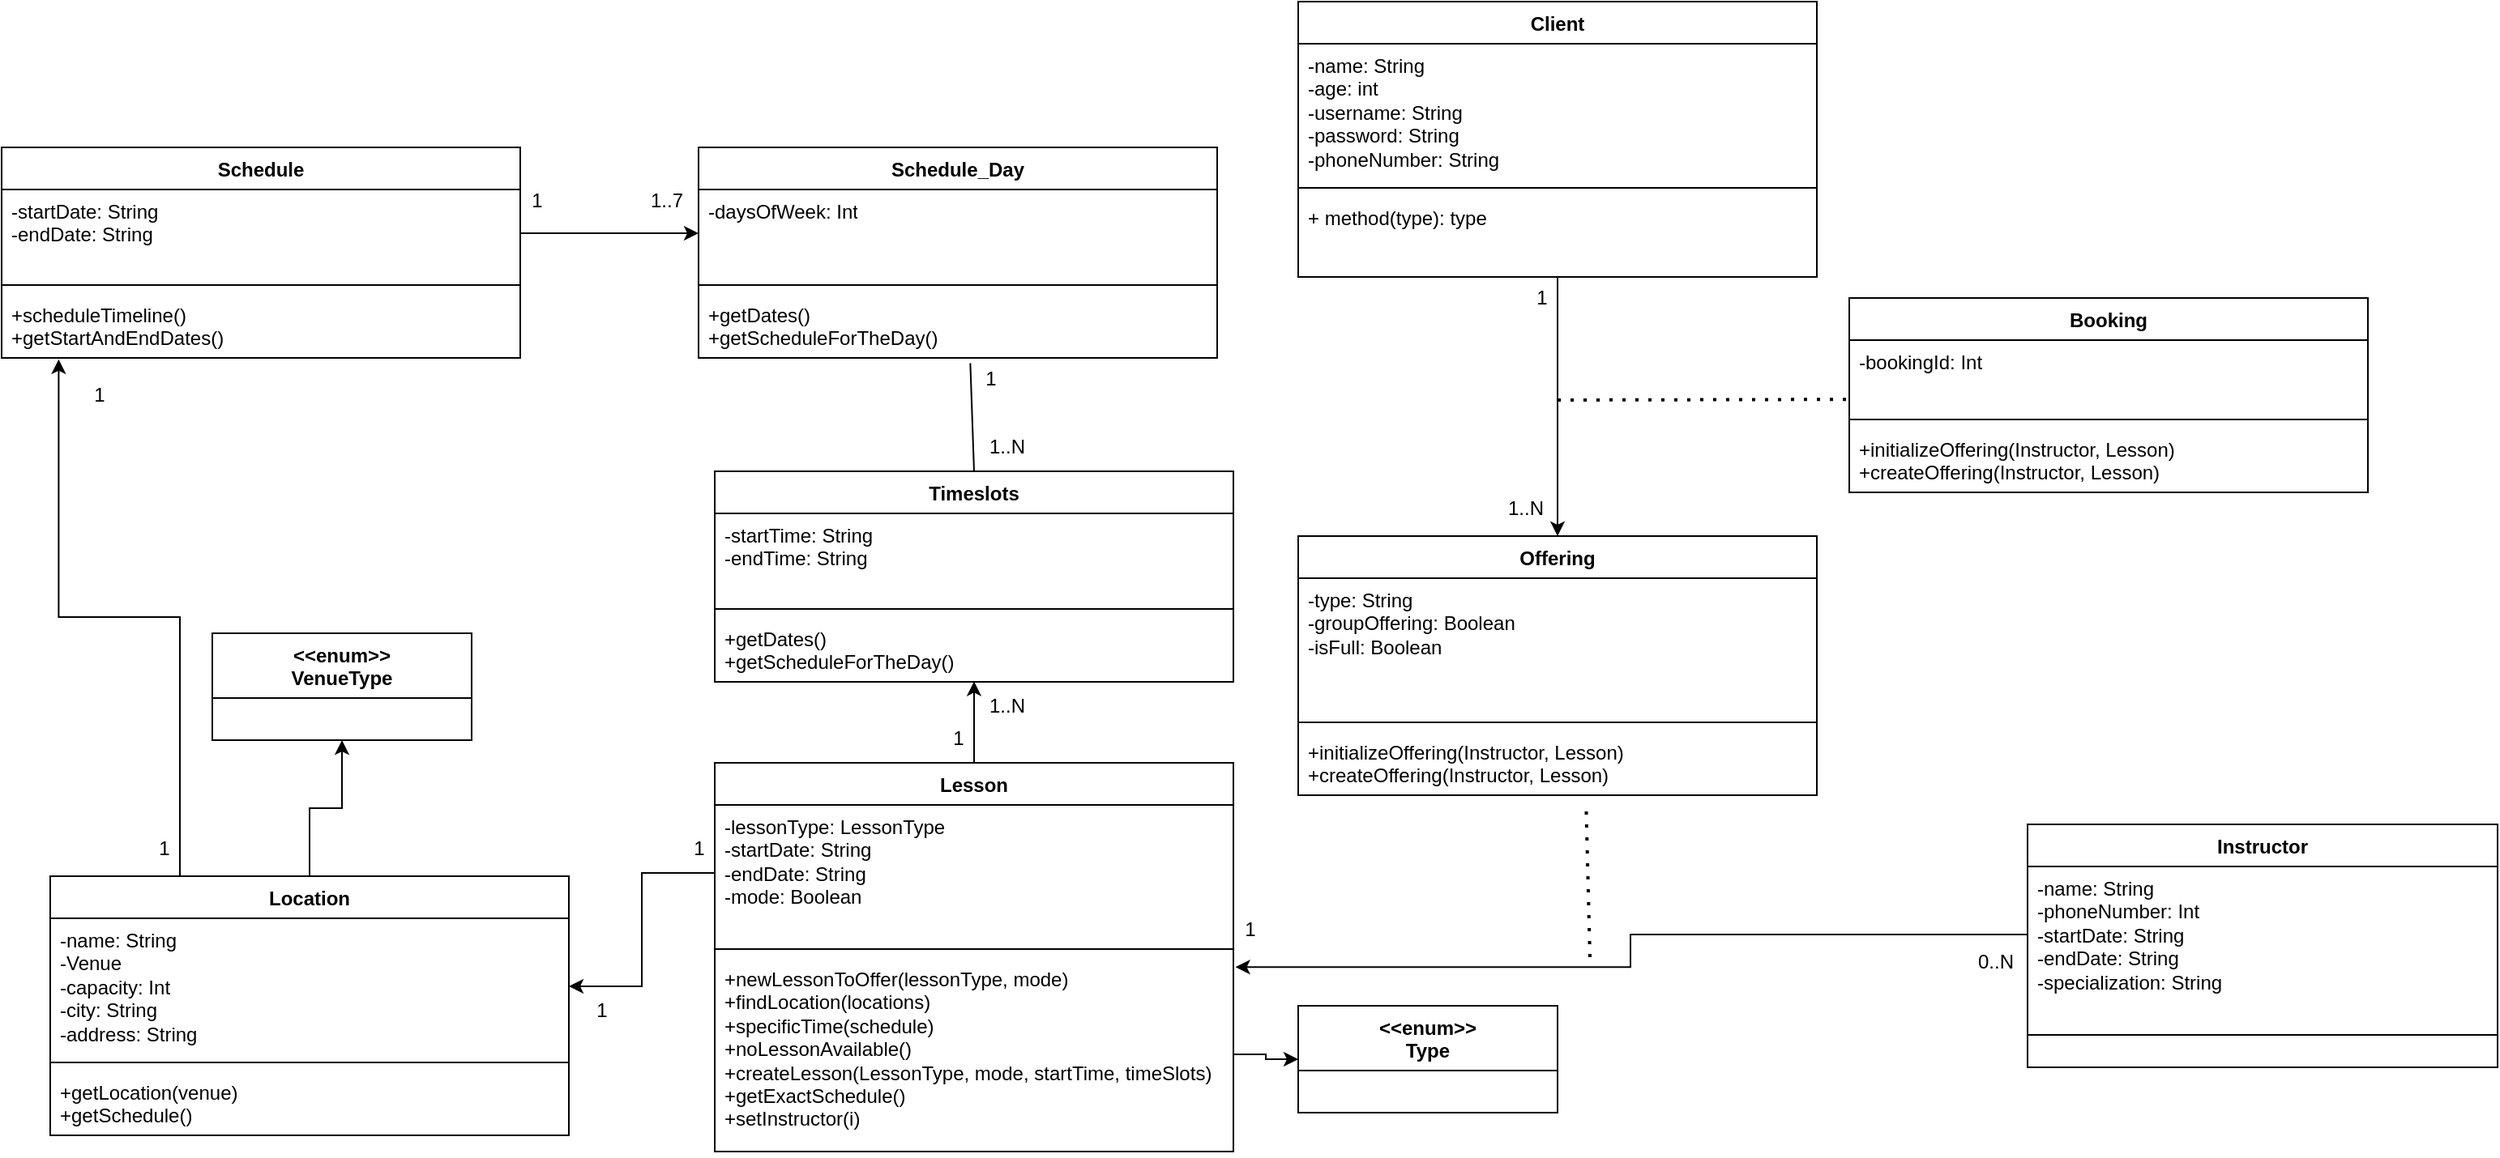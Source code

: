 <mxfile version="24.8.4">
  <diagram name="Page-1" id="CH_hg84p0OCZ-qr93urq">
    <mxGraphModel dx="2120" dy="955" grid="1" gridSize="10" guides="1" tooltips="1" connect="1" arrows="1" fold="1" page="1" pageScale="1" pageWidth="1400" pageHeight="1000" math="0" shadow="0">
      <root>
        <mxCell id="0" />
        <mxCell id="1" parent="0" />
        <mxCell id="mA5hjD3BmIwjJKTukWuL-54" style="edgeStyle=orthogonalEdgeStyle;rounded=0;orthogonalLoop=1;jettySize=auto;html=1;entryX=0.5;entryY=0;entryDx=0;entryDy=0;" edge="1" parent="1" source="Zw3f4Pixwr-wm7SCuNcm-1" target="mA5hjD3BmIwjJKTukWuL-9">
          <mxGeometry relative="1" as="geometry">
            <Array as="points">
              <mxPoint x="1000" y="450" />
              <mxPoint x="1000" y="450" />
            </Array>
          </mxGeometry>
        </mxCell>
        <mxCell id="Zw3f4Pixwr-wm7SCuNcm-1" value="Client" style="swimlane;fontStyle=1;align=center;verticalAlign=top;childLayout=stackLayout;horizontal=1;startSize=26;horizontalStack=0;resizeParent=1;resizeParentMax=0;resizeLast=0;collapsible=1;marginBottom=0;whiteSpace=wrap;html=1;" parent="1" vertex="1">
          <mxGeometry x="840" y="230" width="320" height="170" as="geometry" />
        </mxCell>
        <mxCell id="Zw3f4Pixwr-wm7SCuNcm-2" value="-name: String&lt;div&gt;-age: int&lt;/div&gt;&lt;div&gt;-username: String&lt;/div&gt;&lt;div&gt;-password: String&lt;/div&gt;&lt;div&gt;-phoneNumber: String&lt;/div&gt;" style="text;strokeColor=none;fillColor=none;align=left;verticalAlign=top;spacingLeft=4;spacingRight=4;overflow=hidden;rotatable=0;points=[[0,0.5],[1,0.5]];portConstraint=eastwest;whiteSpace=wrap;html=1;" parent="Zw3f4Pixwr-wm7SCuNcm-1" vertex="1">
          <mxGeometry y="26" width="320" height="84" as="geometry" />
        </mxCell>
        <mxCell id="Zw3f4Pixwr-wm7SCuNcm-3" value="" style="line;strokeWidth=1;fillColor=none;align=left;verticalAlign=middle;spacingTop=-1;spacingLeft=3;spacingRight=3;rotatable=0;labelPosition=right;points=[];portConstraint=eastwest;strokeColor=inherit;" parent="Zw3f4Pixwr-wm7SCuNcm-1" vertex="1">
          <mxGeometry y="110" width="320" height="10" as="geometry" />
        </mxCell>
        <mxCell id="Zw3f4Pixwr-wm7SCuNcm-4" value="+ method(type): type" style="text;strokeColor=none;fillColor=none;align=left;verticalAlign=top;spacingLeft=4;spacingRight=4;overflow=hidden;rotatable=0;points=[[0,0.5],[1,0.5]];portConstraint=eastwest;whiteSpace=wrap;html=1;" parent="Zw3f4Pixwr-wm7SCuNcm-1" vertex="1">
          <mxGeometry y="120" width="320" height="50" as="geometry" />
        </mxCell>
        <mxCell id="Zw3f4Pixwr-wm7SCuNcm-5" value="Lesson" style="swimlane;fontStyle=1;align=center;verticalAlign=top;childLayout=stackLayout;horizontal=1;startSize=26;horizontalStack=0;resizeParent=1;resizeParentMax=0;resizeLast=0;collapsible=1;marginBottom=0;whiteSpace=wrap;html=1;" parent="1" vertex="1">
          <mxGeometry x="480" y="700" width="320" height="240" as="geometry" />
        </mxCell>
        <mxCell id="Zw3f4Pixwr-wm7SCuNcm-6" value="-lessonType: LessonType&lt;div&gt;-startDate: String&lt;/div&gt;&lt;div&gt;-endDate: String&lt;br&gt;&lt;div&gt;-mode: Boolean&lt;/div&gt;&lt;/div&gt;" style="text;strokeColor=none;fillColor=none;align=left;verticalAlign=top;spacingLeft=4;spacingRight=4;overflow=hidden;rotatable=0;points=[[0,0.5],[1,0.5]];portConstraint=eastwest;whiteSpace=wrap;html=1;" parent="Zw3f4Pixwr-wm7SCuNcm-5" vertex="1">
          <mxGeometry y="26" width="320" height="84" as="geometry" />
        </mxCell>
        <mxCell id="Zw3f4Pixwr-wm7SCuNcm-7" value="" style="line;strokeWidth=1;fillColor=none;align=left;verticalAlign=middle;spacingTop=-1;spacingLeft=3;spacingRight=3;rotatable=0;labelPosition=right;points=[];portConstraint=eastwest;strokeColor=inherit;" parent="Zw3f4Pixwr-wm7SCuNcm-5" vertex="1">
          <mxGeometry y="110" width="320" height="10" as="geometry" />
        </mxCell>
        <mxCell id="Zw3f4Pixwr-wm7SCuNcm-8" value="+newLessonToOffer(lessonType, mode)&lt;div&gt;+findLocation(locations)&lt;/div&gt;&lt;div&gt;+specificTime(schedule)&lt;/div&gt;&lt;div&gt;+noLessonAvailable()&lt;/div&gt;&lt;div&gt;+createLesson(LessonType, mode, startTime, timeSlots)&lt;/div&gt;&lt;div&gt;+getExactSchedule()&lt;/div&gt;&lt;div&gt;+setInstructor(i)&lt;/div&gt;" style="text;strokeColor=none;fillColor=none;align=left;verticalAlign=top;spacingLeft=4;spacingRight=4;overflow=hidden;rotatable=0;points=[[0,0.5],[1,0.5]];portConstraint=eastwest;whiteSpace=wrap;html=1;" parent="Zw3f4Pixwr-wm7SCuNcm-5" vertex="1">
          <mxGeometry y="120" width="320" height="120" as="geometry" />
        </mxCell>
        <mxCell id="mA5hjD3BmIwjJKTukWuL-18" style="edgeStyle=orthogonalEdgeStyle;rounded=0;orthogonalLoop=1;jettySize=auto;html=1;exitX=0.5;exitY=0;exitDx=0;exitDy=0;entryX=0.5;entryY=1;entryDx=0;entryDy=0;" edge="1" parent="1" source="mA5hjD3BmIwjJKTukWuL-1" target="mA5hjD3BmIwjJKTukWuL-13">
          <mxGeometry relative="1" as="geometry" />
        </mxCell>
        <mxCell id="mA5hjD3BmIwjJKTukWuL-1" value="Location" style="swimlane;fontStyle=1;align=center;verticalAlign=top;childLayout=stackLayout;horizontal=1;startSize=26;horizontalStack=0;resizeParent=1;resizeParentMax=0;resizeLast=0;collapsible=1;marginBottom=0;whiteSpace=wrap;html=1;" vertex="1" parent="1">
          <mxGeometry x="70" y="770" width="320" height="160" as="geometry" />
        </mxCell>
        <mxCell id="mA5hjD3BmIwjJKTukWuL-2" value="-name: String&lt;div&gt;-Venue&lt;/div&gt;&lt;div&gt;-capacity: Int&lt;br&gt;&lt;div&gt;-city: String&lt;br&gt;&lt;div&gt;-address: String&lt;/div&gt;&lt;/div&gt;&lt;/div&gt;" style="text;strokeColor=none;fillColor=none;align=left;verticalAlign=top;spacingLeft=4;spacingRight=4;overflow=hidden;rotatable=0;points=[[0,0.5],[1,0.5]];portConstraint=eastwest;whiteSpace=wrap;html=1;" vertex="1" parent="mA5hjD3BmIwjJKTukWuL-1">
          <mxGeometry y="26" width="320" height="84" as="geometry" />
        </mxCell>
        <mxCell id="mA5hjD3BmIwjJKTukWuL-3" value="" style="line;strokeWidth=1;fillColor=none;align=left;verticalAlign=middle;spacingTop=-1;spacingLeft=3;spacingRight=3;rotatable=0;labelPosition=right;points=[];portConstraint=eastwest;strokeColor=inherit;" vertex="1" parent="mA5hjD3BmIwjJKTukWuL-1">
          <mxGeometry y="110" width="320" height="10" as="geometry" />
        </mxCell>
        <mxCell id="mA5hjD3BmIwjJKTukWuL-4" value="+getLocation(venue)&lt;div&gt;+getSchedule()&lt;/div&gt;" style="text;strokeColor=none;fillColor=none;align=left;verticalAlign=top;spacingLeft=4;spacingRight=4;overflow=hidden;rotatable=0;points=[[0,0.5],[1,0.5]];portConstraint=eastwest;whiteSpace=wrap;html=1;" vertex="1" parent="mA5hjD3BmIwjJKTukWuL-1">
          <mxGeometry y="120" width="320" height="40" as="geometry" />
        </mxCell>
        <mxCell id="mA5hjD3BmIwjJKTukWuL-5" value="Booking" style="swimlane;fontStyle=1;align=center;verticalAlign=top;childLayout=stackLayout;horizontal=1;startSize=26;horizontalStack=0;resizeParent=1;resizeParentMax=0;resizeLast=0;collapsible=1;marginBottom=0;whiteSpace=wrap;html=1;" vertex="1" parent="1">
          <mxGeometry x="1180" y="413" width="320" height="120" as="geometry" />
        </mxCell>
        <mxCell id="mA5hjD3BmIwjJKTukWuL-6" value="-bookingId: Int" style="text;strokeColor=none;fillColor=none;align=left;verticalAlign=top;spacingLeft=4;spacingRight=4;overflow=hidden;rotatable=0;points=[[0,0.5],[1,0.5]];portConstraint=eastwest;whiteSpace=wrap;html=1;" vertex="1" parent="mA5hjD3BmIwjJKTukWuL-5">
          <mxGeometry y="26" width="320" height="44" as="geometry" />
        </mxCell>
        <mxCell id="mA5hjD3BmIwjJKTukWuL-7" value="" style="line;strokeWidth=1;fillColor=none;align=left;verticalAlign=middle;spacingTop=-1;spacingLeft=3;spacingRight=3;rotatable=0;labelPosition=right;points=[];portConstraint=eastwest;strokeColor=inherit;" vertex="1" parent="mA5hjD3BmIwjJKTukWuL-5">
          <mxGeometry y="70" width="320" height="10" as="geometry" />
        </mxCell>
        <mxCell id="mA5hjD3BmIwjJKTukWuL-8" value="+initializeOffering(Instructor, Lesson)&lt;div&gt;+createOffering(Instructor, Lesson)&lt;/div&gt;" style="text;strokeColor=none;fillColor=none;align=left;verticalAlign=top;spacingLeft=4;spacingRight=4;overflow=hidden;rotatable=0;points=[[0,0.5],[1,0.5]];portConstraint=eastwest;whiteSpace=wrap;html=1;" vertex="1" parent="mA5hjD3BmIwjJKTukWuL-5">
          <mxGeometry y="80" width="320" height="40" as="geometry" />
        </mxCell>
        <mxCell id="mA5hjD3BmIwjJKTukWuL-9" value="Offering" style="swimlane;fontStyle=1;align=center;verticalAlign=top;childLayout=stackLayout;horizontal=1;startSize=26;horizontalStack=0;resizeParent=1;resizeParentMax=0;resizeLast=0;collapsible=1;marginBottom=0;whiteSpace=wrap;html=1;" vertex="1" parent="1">
          <mxGeometry x="840" y="560" width="320" height="160" as="geometry" />
        </mxCell>
        <mxCell id="mA5hjD3BmIwjJKTukWuL-10" value="-type: String&lt;div&gt;-groupOffering: Boolean&lt;/div&gt;&lt;div&gt;-isFull: Boolean&lt;/div&gt;" style="text;strokeColor=none;fillColor=none;align=left;verticalAlign=top;spacingLeft=4;spacingRight=4;overflow=hidden;rotatable=0;points=[[0,0.5],[1,0.5]];portConstraint=eastwest;whiteSpace=wrap;html=1;" vertex="1" parent="mA5hjD3BmIwjJKTukWuL-9">
          <mxGeometry y="26" width="320" height="84" as="geometry" />
        </mxCell>
        <mxCell id="mA5hjD3BmIwjJKTukWuL-11" value="" style="line;strokeWidth=1;fillColor=none;align=left;verticalAlign=middle;spacingTop=-1;spacingLeft=3;spacingRight=3;rotatable=0;labelPosition=right;points=[];portConstraint=eastwest;strokeColor=inherit;" vertex="1" parent="mA5hjD3BmIwjJKTukWuL-9">
          <mxGeometry y="110" width="320" height="10" as="geometry" />
        </mxCell>
        <mxCell id="mA5hjD3BmIwjJKTukWuL-12" value="+initializeOffering(Instructor, Lesson)&lt;div&gt;+createOffering(Instructor, Lesson)&lt;/div&gt;" style="text;strokeColor=none;fillColor=none;align=left;verticalAlign=top;spacingLeft=4;spacingRight=4;overflow=hidden;rotatable=0;points=[[0,0.5],[1,0.5]];portConstraint=eastwest;whiteSpace=wrap;html=1;" vertex="1" parent="mA5hjD3BmIwjJKTukWuL-9">
          <mxGeometry y="120" width="320" height="40" as="geometry" />
        </mxCell>
        <mxCell id="mA5hjD3BmIwjJKTukWuL-13" value="&amp;lt;&amp;lt;enum&amp;gt;&amp;gt;&lt;div&gt;VenueType&lt;br&gt;&lt;/div&gt;" style="swimlane;fontStyle=1;align=center;verticalAlign=top;childLayout=stackLayout;horizontal=1;startSize=40;horizontalStack=0;resizeParent=1;resizeParentMax=0;resizeLast=0;collapsible=1;marginBottom=0;whiteSpace=wrap;html=1;" vertex="1" parent="1">
          <mxGeometry x="170" y="620" width="160" height="66" as="geometry" />
        </mxCell>
        <mxCell id="mA5hjD3BmIwjJKTukWuL-20" style="edgeStyle=orthogonalEdgeStyle;rounded=0;orthogonalLoop=1;jettySize=auto;html=1;exitX=0;exitY=0.5;exitDx=0;exitDy=0;entryX=1;entryY=0.5;entryDx=0;entryDy=0;" edge="1" parent="1" source="Zw3f4Pixwr-wm7SCuNcm-6" target="mA5hjD3BmIwjJKTukWuL-2">
          <mxGeometry relative="1" as="geometry" />
        </mxCell>
        <mxCell id="mA5hjD3BmIwjJKTukWuL-21" value="Schedule" style="swimlane;fontStyle=1;align=center;verticalAlign=top;childLayout=stackLayout;horizontal=1;startSize=26;horizontalStack=0;resizeParent=1;resizeParentMax=0;resizeLast=0;collapsible=1;marginBottom=0;whiteSpace=wrap;html=1;" vertex="1" parent="1">
          <mxGeometry x="40" y="320" width="320" height="130" as="geometry" />
        </mxCell>
        <mxCell id="mA5hjD3BmIwjJKTukWuL-22" value="-startDate: String&lt;div&gt;-endDate: String&lt;/div&gt;" style="text;strokeColor=none;fillColor=none;align=left;verticalAlign=top;spacingLeft=4;spacingRight=4;overflow=hidden;rotatable=0;points=[[0,0.5],[1,0.5]];portConstraint=eastwest;whiteSpace=wrap;html=1;" vertex="1" parent="mA5hjD3BmIwjJKTukWuL-21">
          <mxGeometry y="26" width="320" height="54" as="geometry" />
        </mxCell>
        <mxCell id="mA5hjD3BmIwjJKTukWuL-23" value="" style="line;strokeWidth=1;fillColor=none;align=left;verticalAlign=middle;spacingTop=-1;spacingLeft=3;spacingRight=3;rotatable=0;labelPosition=right;points=[];portConstraint=eastwest;strokeColor=inherit;" vertex="1" parent="mA5hjD3BmIwjJKTukWuL-21">
          <mxGeometry y="80" width="320" height="10" as="geometry" />
        </mxCell>
        <mxCell id="mA5hjD3BmIwjJKTukWuL-24" value="+scheduleTimeline()&lt;div&gt;+getStartAndEndDates()&lt;/div&gt;" style="text;strokeColor=none;fillColor=none;align=left;verticalAlign=top;spacingLeft=4;spacingRight=4;overflow=hidden;rotatable=0;points=[[0,0.5],[1,0.5]];portConstraint=eastwest;whiteSpace=wrap;html=1;" vertex="1" parent="mA5hjD3BmIwjJKTukWuL-21">
          <mxGeometry y="90" width="320" height="40" as="geometry" />
        </mxCell>
        <mxCell id="mA5hjD3BmIwjJKTukWuL-29" value="Schedule_Day" style="swimlane;fontStyle=1;align=center;verticalAlign=top;childLayout=stackLayout;horizontal=1;startSize=26;horizontalStack=0;resizeParent=1;resizeParentMax=0;resizeLast=0;collapsible=1;marginBottom=0;whiteSpace=wrap;html=1;" vertex="1" parent="1">
          <mxGeometry x="470" y="320" width="320" height="130" as="geometry" />
        </mxCell>
        <mxCell id="mA5hjD3BmIwjJKTukWuL-30" value="-daysOfWeek: Int" style="text;strokeColor=none;fillColor=none;align=left;verticalAlign=top;spacingLeft=4;spacingRight=4;overflow=hidden;rotatable=0;points=[[0,0.5],[1,0.5]];portConstraint=eastwest;whiteSpace=wrap;html=1;" vertex="1" parent="mA5hjD3BmIwjJKTukWuL-29">
          <mxGeometry y="26" width="320" height="54" as="geometry" />
        </mxCell>
        <mxCell id="mA5hjD3BmIwjJKTukWuL-31" value="" style="line;strokeWidth=1;fillColor=none;align=left;verticalAlign=middle;spacingTop=-1;spacingLeft=3;spacingRight=3;rotatable=0;labelPosition=right;points=[];portConstraint=eastwest;strokeColor=inherit;" vertex="1" parent="mA5hjD3BmIwjJKTukWuL-29">
          <mxGeometry y="80" width="320" height="10" as="geometry" />
        </mxCell>
        <mxCell id="mA5hjD3BmIwjJKTukWuL-32" value="+getDates()&lt;div&gt;+getScheduleForTheDay()&lt;/div&gt;" style="text;strokeColor=none;fillColor=none;align=left;verticalAlign=top;spacingLeft=4;spacingRight=4;overflow=hidden;rotatable=0;points=[[0,0.5],[1,0.5]];portConstraint=eastwest;whiteSpace=wrap;html=1;" vertex="1" parent="mA5hjD3BmIwjJKTukWuL-29">
          <mxGeometry y="90" width="320" height="40" as="geometry" />
        </mxCell>
        <mxCell id="mA5hjD3BmIwjJKTukWuL-33" style="edgeStyle=orthogonalEdgeStyle;rounded=0;orthogonalLoop=1;jettySize=auto;html=1;exitX=0.25;exitY=0;exitDx=0;exitDy=0;entryX=0.11;entryY=1.022;entryDx=0;entryDy=0;entryPerimeter=0;" edge="1" parent="1" source="mA5hjD3BmIwjJKTukWuL-1" target="mA5hjD3BmIwjJKTukWuL-24">
          <mxGeometry relative="1" as="geometry" />
        </mxCell>
        <mxCell id="mA5hjD3BmIwjJKTukWuL-34" value="1" style="text;html=1;align=center;verticalAlign=middle;resizable=0;points=[];autosize=1;strokeColor=none;fillColor=none;" vertex="1" parent="1">
          <mxGeometry x="85" y="458" width="30" height="30" as="geometry" />
        </mxCell>
        <mxCell id="mA5hjD3BmIwjJKTukWuL-35" value="1" style="text;html=1;align=center;verticalAlign=middle;resizable=0;points=[];autosize=1;strokeColor=none;fillColor=none;" vertex="1" parent="1">
          <mxGeometry x="125" y="738" width="30" height="30" as="geometry" />
        </mxCell>
        <mxCell id="mA5hjD3BmIwjJKTukWuL-36" value="1" style="text;html=1;align=center;verticalAlign=middle;resizable=0;points=[];autosize=1;strokeColor=none;fillColor=none;" vertex="1" parent="1">
          <mxGeometry x="395" y="838" width="30" height="30" as="geometry" />
        </mxCell>
        <mxCell id="mA5hjD3BmIwjJKTukWuL-37" value="1" style="text;html=1;align=center;verticalAlign=middle;resizable=0;points=[];autosize=1;strokeColor=none;fillColor=none;" vertex="1" parent="1">
          <mxGeometry x="455" y="738" width="30" height="30" as="geometry" />
        </mxCell>
        <mxCell id="mA5hjD3BmIwjJKTukWuL-38" style="edgeStyle=orthogonalEdgeStyle;rounded=0;orthogonalLoop=1;jettySize=auto;html=1;exitX=1;exitY=0.5;exitDx=0;exitDy=0;" edge="1" parent="1" source="mA5hjD3BmIwjJKTukWuL-22" target="mA5hjD3BmIwjJKTukWuL-30">
          <mxGeometry relative="1" as="geometry" />
        </mxCell>
        <mxCell id="mA5hjD3BmIwjJKTukWuL-39" value="1" style="text;html=1;align=center;verticalAlign=middle;resizable=0;points=[];autosize=1;strokeColor=none;fillColor=none;" vertex="1" parent="1">
          <mxGeometry x="355" y="338" width="30" height="30" as="geometry" />
        </mxCell>
        <mxCell id="mA5hjD3BmIwjJKTukWuL-40" value="1..7" style="text;html=1;align=center;verticalAlign=middle;resizable=0;points=[];autosize=1;strokeColor=none;fillColor=none;" vertex="1" parent="1">
          <mxGeometry x="430" y="338" width="40" height="30" as="geometry" />
        </mxCell>
        <mxCell id="mA5hjD3BmIwjJKTukWuL-41" value="Timeslots" style="swimlane;fontStyle=1;align=center;verticalAlign=top;childLayout=stackLayout;horizontal=1;startSize=26;horizontalStack=0;resizeParent=1;resizeParentMax=0;resizeLast=0;collapsible=1;marginBottom=0;whiteSpace=wrap;html=1;" vertex="1" parent="1">
          <mxGeometry x="480" y="520" width="320" height="130" as="geometry" />
        </mxCell>
        <mxCell id="mA5hjD3BmIwjJKTukWuL-42" value="-startTime: String&lt;div&gt;-endTime: String&lt;/div&gt;" style="text;strokeColor=none;fillColor=none;align=left;verticalAlign=top;spacingLeft=4;spacingRight=4;overflow=hidden;rotatable=0;points=[[0,0.5],[1,0.5]];portConstraint=eastwest;whiteSpace=wrap;html=1;" vertex="1" parent="mA5hjD3BmIwjJKTukWuL-41">
          <mxGeometry y="26" width="320" height="54" as="geometry" />
        </mxCell>
        <mxCell id="mA5hjD3BmIwjJKTukWuL-43" value="" style="line;strokeWidth=1;fillColor=none;align=left;verticalAlign=middle;spacingTop=-1;spacingLeft=3;spacingRight=3;rotatable=0;labelPosition=right;points=[];portConstraint=eastwest;strokeColor=inherit;" vertex="1" parent="mA5hjD3BmIwjJKTukWuL-41">
          <mxGeometry y="80" width="320" height="10" as="geometry" />
        </mxCell>
        <mxCell id="mA5hjD3BmIwjJKTukWuL-44" value="+getDates()&lt;div&gt;+getScheduleForTheDay()&lt;/div&gt;" style="text;strokeColor=none;fillColor=none;align=left;verticalAlign=top;spacingLeft=4;spacingRight=4;overflow=hidden;rotatable=0;points=[[0,0.5],[1,0.5]];portConstraint=eastwest;whiteSpace=wrap;html=1;" vertex="1" parent="mA5hjD3BmIwjJKTukWuL-41">
          <mxGeometry y="90" width="320" height="40" as="geometry" />
        </mxCell>
        <mxCell id="mA5hjD3BmIwjJKTukWuL-45" value="" style="endArrow=none;html=1;rounded=0;exitX=0.5;exitY=0;exitDx=0;exitDy=0;entryX=0.524;entryY=1.081;entryDx=0;entryDy=0;entryPerimeter=0;" edge="1" parent="1" source="mA5hjD3BmIwjJKTukWuL-41" target="mA5hjD3BmIwjJKTukWuL-32">
          <mxGeometry width="50" height="50" relative="1" as="geometry">
            <mxPoint x="610" y="300" as="sourcePoint" />
            <mxPoint x="660" y="250" as="targetPoint" />
          </mxGeometry>
        </mxCell>
        <mxCell id="mA5hjD3BmIwjJKTukWuL-46" value="1..N" style="text;html=1;align=center;verticalAlign=middle;resizable=0;points=[];autosize=1;strokeColor=none;fillColor=none;" vertex="1" parent="1">
          <mxGeometry x="635" y="490" width="50" height="30" as="geometry" />
        </mxCell>
        <mxCell id="mA5hjD3BmIwjJKTukWuL-47" value="1" style="text;html=1;align=center;verticalAlign=middle;resizable=0;points=[];autosize=1;strokeColor=none;fillColor=none;" vertex="1" parent="1">
          <mxGeometry x="635" y="448" width="30" height="30" as="geometry" />
        </mxCell>
        <mxCell id="mA5hjD3BmIwjJKTukWuL-48" style="edgeStyle=orthogonalEdgeStyle;rounded=0;orthogonalLoop=1;jettySize=auto;html=1;exitX=0.5;exitY=0;exitDx=0;exitDy=0;entryX=0.5;entryY=0.993;entryDx=0;entryDy=0;entryPerimeter=0;" edge="1" parent="1" source="Zw3f4Pixwr-wm7SCuNcm-5" target="mA5hjD3BmIwjJKTukWuL-44">
          <mxGeometry relative="1" as="geometry" />
        </mxCell>
        <mxCell id="mA5hjD3BmIwjJKTukWuL-49" value="1..N" style="text;html=1;align=center;verticalAlign=middle;resizable=0;points=[];autosize=1;strokeColor=none;fillColor=none;" vertex="1" parent="1">
          <mxGeometry x="635" y="650" width="50" height="30" as="geometry" />
        </mxCell>
        <mxCell id="mA5hjD3BmIwjJKTukWuL-50" value="1" style="text;html=1;align=center;verticalAlign=middle;resizable=0;points=[];autosize=1;strokeColor=none;fillColor=none;" vertex="1" parent="1">
          <mxGeometry x="615" y="670" width="30" height="30" as="geometry" />
        </mxCell>
        <mxCell id="mA5hjD3BmIwjJKTukWuL-51" value="&amp;lt;&amp;lt;enum&amp;gt;&amp;gt;&lt;div&gt;Type&lt;/div&gt;" style="swimlane;fontStyle=1;align=center;verticalAlign=top;childLayout=stackLayout;horizontal=1;startSize=40;horizontalStack=0;resizeParent=1;resizeParentMax=0;resizeLast=0;collapsible=1;marginBottom=0;whiteSpace=wrap;html=1;" vertex="1" parent="1">
          <mxGeometry x="840" y="850" width="160" height="66" as="geometry" />
        </mxCell>
        <mxCell id="mA5hjD3BmIwjJKTukWuL-52" style="edgeStyle=orthogonalEdgeStyle;rounded=0;orthogonalLoop=1;jettySize=auto;html=1;exitX=1;exitY=0.5;exitDx=0;exitDy=0;entryX=0;entryY=0.5;entryDx=0;entryDy=0;" edge="1" parent="1" source="Zw3f4Pixwr-wm7SCuNcm-8" target="mA5hjD3BmIwjJKTukWuL-51">
          <mxGeometry relative="1" as="geometry" />
        </mxCell>
        <mxCell id="mA5hjD3BmIwjJKTukWuL-55" value="1" style="text;html=1;align=center;verticalAlign=middle;resizable=0;points=[];autosize=1;strokeColor=none;fillColor=none;" vertex="1" parent="1">
          <mxGeometry x="975" y="398" width="30" height="30" as="geometry" />
        </mxCell>
        <mxCell id="mA5hjD3BmIwjJKTukWuL-56" value="1..N" style="text;html=1;align=center;verticalAlign=middle;resizable=0;points=[];autosize=1;strokeColor=none;fillColor=none;" vertex="1" parent="1">
          <mxGeometry x="955" y="528" width="50" height="30" as="geometry" />
        </mxCell>
        <mxCell id="mA5hjD3BmIwjJKTukWuL-57" value="" style="endArrow=none;dashed=1;html=1;dashPattern=1 3;strokeWidth=2;rounded=0;entryX=-0.004;entryY=0.832;entryDx=0;entryDy=0;entryPerimeter=0;" edge="1" parent="1" target="mA5hjD3BmIwjJKTukWuL-6">
          <mxGeometry width="50" height="50" relative="1" as="geometry">
            <mxPoint x="1000" y="476" as="sourcePoint" />
            <mxPoint x="1166.48" y="477.996" as="targetPoint" />
          </mxGeometry>
        </mxCell>
        <mxCell id="mA5hjD3BmIwjJKTukWuL-58" value="Instructor" style="swimlane;fontStyle=1;align=center;verticalAlign=top;childLayout=stackLayout;horizontal=1;startSize=26;horizontalStack=0;resizeParent=1;resizeParentMax=0;resizeLast=0;collapsible=1;marginBottom=0;whiteSpace=wrap;html=1;" vertex="1" parent="1">
          <mxGeometry x="1290" y="738" width="290" height="150" as="geometry" />
        </mxCell>
        <mxCell id="mA5hjD3BmIwjJKTukWuL-59" value="-name: String&lt;div&gt;-phoneNumber: Int&lt;/div&gt;&lt;div&gt;-startDate: String&lt;/div&gt;&lt;div&gt;-endDate: String&lt;/div&gt;&lt;div&gt;-specialization: String&lt;/div&gt;" style="text;strokeColor=none;fillColor=none;align=left;verticalAlign=top;spacingLeft=4;spacingRight=4;overflow=hidden;rotatable=0;points=[[0,0.5],[1,0.5]];portConstraint=eastwest;whiteSpace=wrap;html=1;" vertex="1" parent="mA5hjD3BmIwjJKTukWuL-58">
          <mxGeometry y="26" width="290" height="84" as="geometry" />
        </mxCell>
        <mxCell id="mA5hjD3BmIwjJKTukWuL-60" value="" style="line;strokeWidth=1;fillColor=none;align=left;verticalAlign=middle;spacingTop=-1;spacingLeft=3;spacingRight=3;rotatable=0;labelPosition=right;points=[];portConstraint=eastwest;strokeColor=inherit;" vertex="1" parent="mA5hjD3BmIwjJKTukWuL-58">
          <mxGeometry y="110" width="290" height="40" as="geometry" />
        </mxCell>
        <mxCell id="mA5hjD3BmIwjJKTukWuL-63" value="0..N" style="text;html=1;align=center;verticalAlign=middle;resizable=0;points=[];autosize=1;strokeColor=none;fillColor=none;" vertex="1" parent="1">
          <mxGeometry x="1245" y="808" width="50" height="30" as="geometry" />
        </mxCell>
        <mxCell id="mA5hjD3BmIwjJKTukWuL-64" value="1" style="text;html=1;align=center;verticalAlign=middle;resizable=0;points=[];autosize=1;strokeColor=none;fillColor=none;" vertex="1" parent="1">
          <mxGeometry x="795" y="788" width="30" height="30" as="geometry" />
        </mxCell>
        <mxCell id="mA5hjD3BmIwjJKTukWuL-65" value="" style="endArrow=none;dashed=1;html=1;dashPattern=1 3;strokeWidth=2;rounded=0;entryX=0.555;entryY=1.125;entryDx=0;entryDy=0;entryPerimeter=0;" edge="1" parent="1" target="mA5hjD3BmIwjJKTukWuL-12">
          <mxGeometry width="50" height="50" relative="1" as="geometry">
            <mxPoint x="1020" y="820" as="sourcePoint" />
            <mxPoint x="1140" y="760" as="targetPoint" />
          </mxGeometry>
        </mxCell>
        <mxCell id="mA5hjD3BmIwjJKTukWuL-66" style="edgeStyle=orthogonalEdgeStyle;rounded=0;orthogonalLoop=1;jettySize=auto;html=1;entryX=1.004;entryY=0.051;entryDx=0;entryDy=0;entryPerimeter=0;" edge="1" parent="1" source="mA5hjD3BmIwjJKTukWuL-59" target="Zw3f4Pixwr-wm7SCuNcm-8">
          <mxGeometry relative="1" as="geometry" />
        </mxCell>
      </root>
    </mxGraphModel>
  </diagram>
</mxfile>
